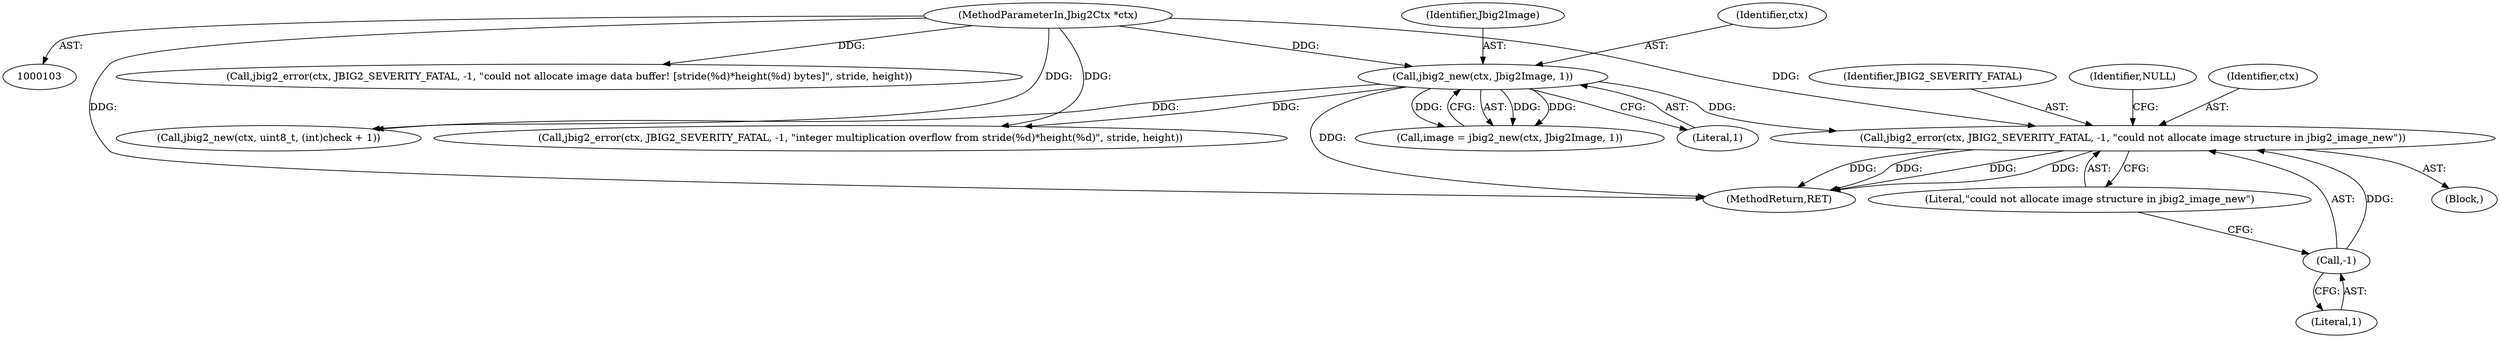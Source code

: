 digraph "0_ghostscript_e698d5c11d27212aa1098bc5b1673a3378563092_5@pointer" {
"1000122" [label="(Call,jbig2_error(ctx, JBIG2_SEVERITY_FATAL, -1, \"could not allocate image structure in jbig2_image_new\"))"];
"1000113" [label="(Call,jbig2_new(ctx, Jbig2Image, 1))"];
"1000104" [label="(MethodParameterIn,Jbig2Ctx *ctx)"];
"1000125" [label="(Call,-1)"];
"1000155" [label="(Call,jbig2_error(ctx, JBIG2_SEVERITY_FATAL, -1, \"integer multiplication overflow from stride(%d)*height(%d)\", stride, height))"];
"1000122" [label="(Call,jbig2_error(ctx, JBIG2_SEVERITY_FATAL, -1, \"could not allocate image structure in jbig2_image_new\"))"];
"1000121" [label="(Block,)"];
"1000114" [label="(Identifier,ctx)"];
"1000189" [label="(Call,jbig2_error(ctx, JBIG2_SEVERITY_FATAL, -1, \"could not allocate image data buffer! [stride(%d)*height(%d) bytes]\", stride, height))"];
"1000125" [label="(Call,-1)"];
"1000226" [label="(MethodReturn,RET)"];
"1000113" [label="(Call,jbig2_new(ctx, Jbig2Image, 1))"];
"1000104" [label="(MethodParameterIn,Jbig2Ctx *ctx)"];
"1000174" [label="(Call,jbig2_new(ctx, uint8_t, (int)check + 1))"];
"1000123" [label="(Identifier,ctx)"];
"1000116" [label="(Literal,1)"];
"1000124" [label="(Identifier,JBIG2_SEVERITY_FATAL)"];
"1000129" [label="(Identifier,NULL)"];
"1000126" [label="(Literal,1)"];
"1000127" [label="(Literal,\"could not allocate image structure in jbig2_image_new\")"];
"1000111" [label="(Call,image = jbig2_new(ctx, Jbig2Image, 1))"];
"1000115" [label="(Identifier,Jbig2Image)"];
"1000122" -> "1000121"  [label="AST: "];
"1000122" -> "1000127"  [label="CFG: "];
"1000123" -> "1000122"  [label="AST: "];
"1000124" -> "1000122"  [label="AST: "];
"1000125" -> "1000122"  [label="AST: "];
"1000127" -> "1000122"  [label="AST: "];
"1000129" -> "1000122"  [label="CFG: "];
"1000122" -> "1000226"  [label="DDG: "];
"1000122" -> "1000226"  [label="DDG: "];
"1000122" -> "1000226"  [label="DDG: "];
"1000122" -> "1000226"  [label="DDG: "];
"1000113" -> "1000122"  [label="DDG: "];
"1000104" -> "1000122"  [label="DDG: "];
"1000125" -> "1000122"  [label="DDG: "];
"1000113" -> "1000111"  [label="AST: "];
"1000113" -> "1000116"  [label="CFG: "];
"1000114" -> "1000113"  [label="AST: "];
"1000115" -> "1000113"  [label="AST: "];
"1000116" -> "1000113"  [label="AST: "];
"1000111" -> "1000113"  [label="CFG: "];
"1000113" -> "1000226"  [label="DDG: "];
"1000113" -> "1000111"  [label="DDG: "];
"1000113" -> "1000111"  [label="DDG: "];
"1000113" -> "1000111"  [label="DDG: "];
"1000104" -> "1000113"  [label="DDG: "];
"1000113" -> "1000155"  [label="DDG: "];
"1000113" -> "1000174"  [label="DDG: "];
"1000104" -> "1000103"  [label="AST: "];
"1000104" -> "1000226"  [label="DDG: "];
"1000104" -> "1000155"  [label="DDG: "];
"1000104" -> "1000174"  [label="DDG: "];
"1000104" -> "1000189"  [label="DDG: "];
"1000125" -> "1000126"  [label="CFG: "];
"1000126" -> "1000125"  [label="AST: "];
"1000127" -> "1000125"  [label="CFG: "];
}
